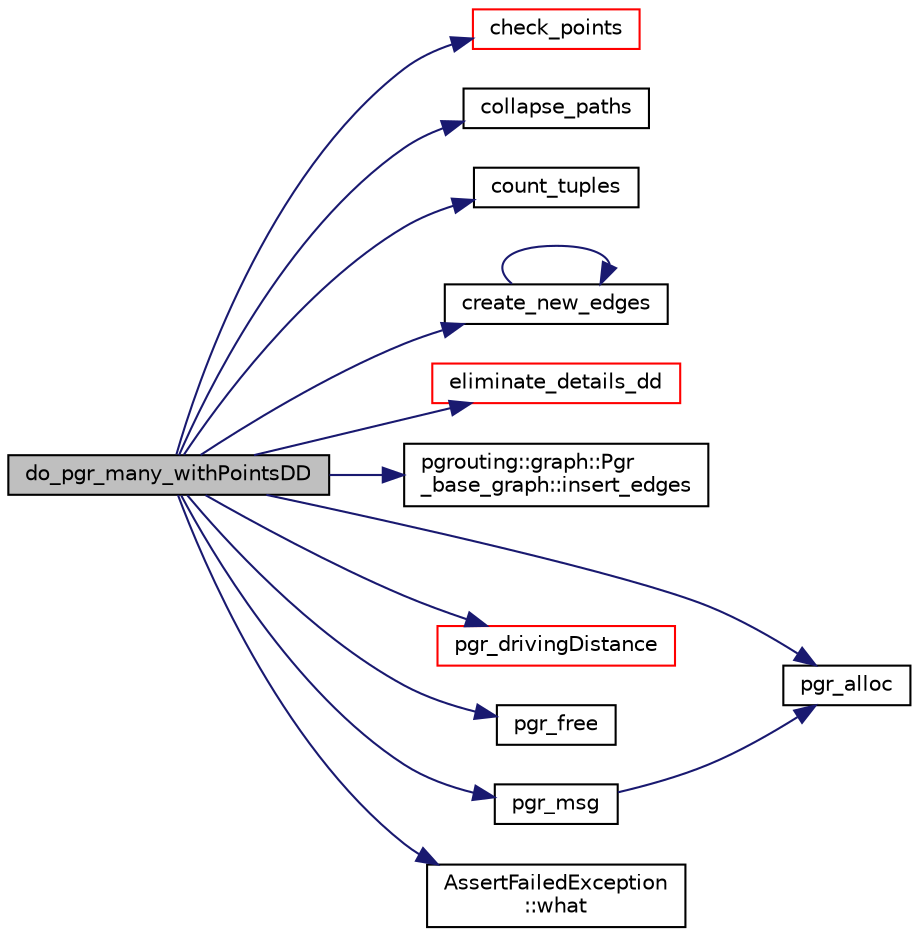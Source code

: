 digraph "do_pgr_many_withPointsDD"
{
  edge [fontname="Helvetica",fontsize="10",labelfontname="Helvetica",labelfontsize="10"];
  node [fontname="Helvetica",fontsize="10",shape=record];
  rankdir="LR";
  Node1 [label="do_pgr_many_withPointsDD",height=0.2,width=0.4,color="black", fillcolor="grey75", style="filled" fontcolor="black"];
  Node1 -> Node2 [color="midnightblue",fontsize="10",style="solid",fontname="Helvetica"];
  Node2 [label="check_points",height=0.2,width=0.4,color="red", fillcolor="white", style="filled",URL="$pgr__withPoints_8cpp.html#aafd53873fa63967f96fc3bfcd6481d6c"];
  Node1 -> Node3 [color="midnightblue",fontsize="10",style="solid",fontname="Helvetica"];
  Node3 [label="collapse_paths",height=0.2,width=0.4,color="black", fillcolor="white", style="filled",URL="$basePath__SSEC_8cpp.html#a19c6d298dcf1b394bb1d0269055f45f0"];
  Node1 -> Node4 [color="midnightblue",fontsize="10",style="solid",fontname="Helvetica"];
  Node4 [label="count_tuples",height=0.2,width=0.4,color="black", fillcolor="white", style="filled",URL="$basePath__SSEC_8cpp.html#a704d92207109d41b1df3e14e14579ba1"];
  Node1 -> Node5 [color="midnightblue",fontsize="10",style="solid",fontname="Helvetica"];
  Node5 [label="create_new_edges",height=0.2,width=0.4,color="black", fillcolor="white", style="filled",URL="$pgr__withPoints_8cpp.html#a1bbabefee9e49fba0af4190ec65d1529"];
  Node5 -> Node5 [color="midnightblue",fontsize="10",style="solid",fontname="Helvetica"];
  Node1 -> Node6 [color="midnightblue",fontsize="10",style="solid",fontname="Helvetica"];
  Node6 [label="eliminate_details_dd",height=0.2,width=0.4,color="red", fillcolor="white", style="filled",URL="$pgr__withPoints_8cpp.html#a78454780d695ee33ad171a220e3e9f38"];
  Node1 -> Node7 [color="midnightblue",fontsize="10",style="solid",fontname="Helvetica"];
  Node7 [label="pgrouting::graph::Pgr\l_base_graph::insert_edges",height=0.2,width=0.4,color="black", fillcolor="white", style="filled",URL="$classpgrouting_1_1graph_1_1Pgr__base__graph.html#a620afb6a1b4be1a20a90fe6e58063ad7",tooltip="Inserts count edges of type T into the graph. "];
  Node1 -> Node8 [color="midnightblue",fontsize="10",style="solid",fontname="Helvetica"];
  Node8 [label="pgr_alloc",height=0.2,width=0.4,color="black", fillcolor="white", style="filled",URL="$pgr__alloc_8hpp.html#ac9d34b4a4d403ed9f24050b973087a9c",tooltip="allocates memory "];
  Node1 -> Node9 [color="midnightblue",fontsize="10",style="solid",fontname="Helvetica"];
  Node9 [label="pgr_drivingDistance",height=0.2,width=0.4,color="red", fillcolor="white", style="filled",URL="$pgr__dijkstra_8hpp.html#adcab15bb56211bdd3f0832afa1c275a5"];
  Node1 -> Node10 [color="midnightblue",fontsize="10",style="solid",fontname="Helvetica"];
  Node10 [label="pgr_free",height=0.2,width=0.4,color="black", fillcolor="white", style="filled",URL="$pgr__alloc_8hpp.html#aae87e343d8516ca2c6a60dcfbbf7fde6"];
  Node1 -> Node11 [color="midnightblue",fontsize="10",style="solid",fontname="Helvetica"];
  Node11 [label="pgr_msg",height=0.2,width=0.4,color="black", fillcolor="white", style="filled",URL="$pgr__alloc_8cpp.html#a03fe028457780ee3a4d223cd7fe9d53e"];
  Node11 -> Node8 [color="midnightblue",fontsize="10",style="solid",fontname="Helvetica"];
  Node1 -> Node12 [color="midnightblue",fontsize="10",style="solid",fontname="Helvetica"];
  Node12 [label="AssertFailedException\l::what",height=0.2,width=0.4,color="black", fillcolor="white", style="filled",URL="$classAssertFailedException.html#aafd3ed0f0334f5a66586307c6db69fd2"];
}
